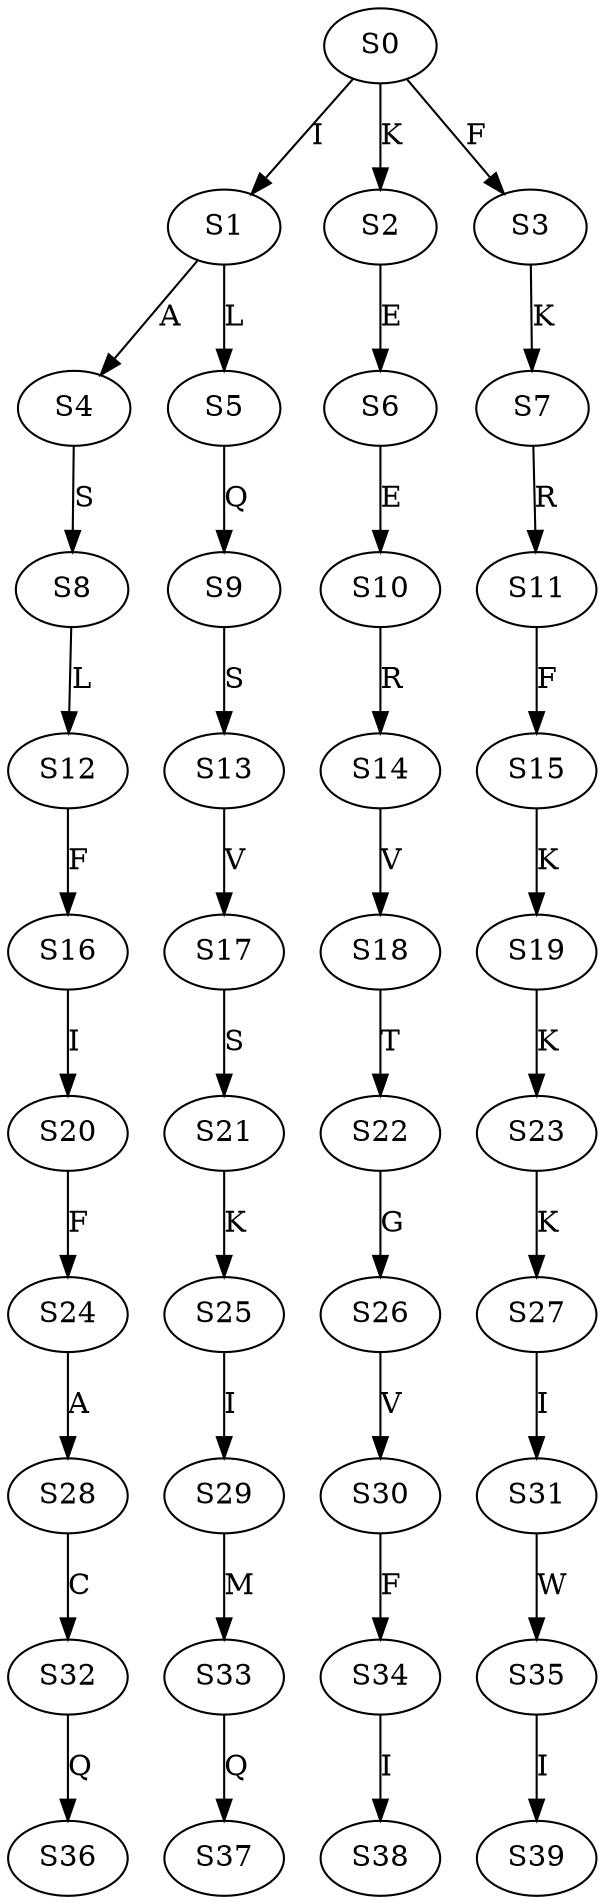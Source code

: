 strict digraph  {
	S0 -> S1 [ label = I ];
	S0 -> S2 [ label = K ];
	S0 -> S3 [ label = F ];
	S1 -> S4 [ label = A ];
	S1 -> S5 [ label = L ];
	S2 -> S6 [ label = E ];
	S3 -> S7 [ label = K ];
	S4 -> S8 [ label = S ];
	S5 -> S9 [ label = Q ];
	S6 -> S10 [ label = E ];
	S7 -> S11 [ label = R ];
	S8 -> S12 [ label = L ];
	S9 -> S13 [ label = S ];
	S10 -> S14 [ label = R ];
	S11 -> S15 [ label = F ];
	S12 -> S16 [ label = F ];
	S13 -> S17 [ label = V ];
	S14 -> S18 [ label = V ];
	S15 -> S19 [ label = K ];
	S16 -> S20 [ label = I ];
	S17 -> S21 [ label = S ];
	S18 -> S22 [ label = T ];
	S19 -> S23 [ label = K ];
	S20 -> S24 [ label = F ];
	S21 -> S25 [ label = K ];
	S22 -> S26 [ label = G ];
	S23 -> S27 [ label = K ];
	S24 -> S28 [ label = A ];
	S25 -> S29 [ label = I ];
	S26 -> S30 [ label = V ];
	S27 -> S31 [ label = I ];
	S28 -> S32 [ label = C ];
	S29 -> S33 [ label = M ];
	S30 -> S34 [ label = F ];
	S31 -> S35 [ label = W ];
	S32 -> S36 [ label = Q ];
	S33 -> S37 [ label = Q ];
	S34 -> S38 [ label = I ];
	S35 -> S39 [ label = I ];
}
